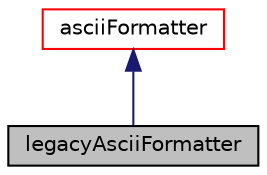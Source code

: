 digraph "legacyAsciiFormatter"
{
  bgcolor="transparent";
  edge [fontname="Helvetica",fontsize="10",labelfontname="Helvetica",labelfontsize="10"];
  node [fontname="Helvetica",fontsize="10",shape=record];
  Node1 [label="legacyAsciiFormatter",height=0.2,width=0.4,color="black", fillcolor="grey75", style="filled" fontcolor="black"];
  Node2 -> Node1 [dir="back",color="midnightblue",fontsize="10",style="solid",fontname="Helvetica"];
  Node2 [label="asciiFormatter",height=0.2,width=0.4,color="red",URL="$classFoam_1_1vtk_1_1asciiFormatter.html",tooltip="Inline ASCII output. Adds spaces between entries and a newline every 6 items (for consistency with wh..."];
}
